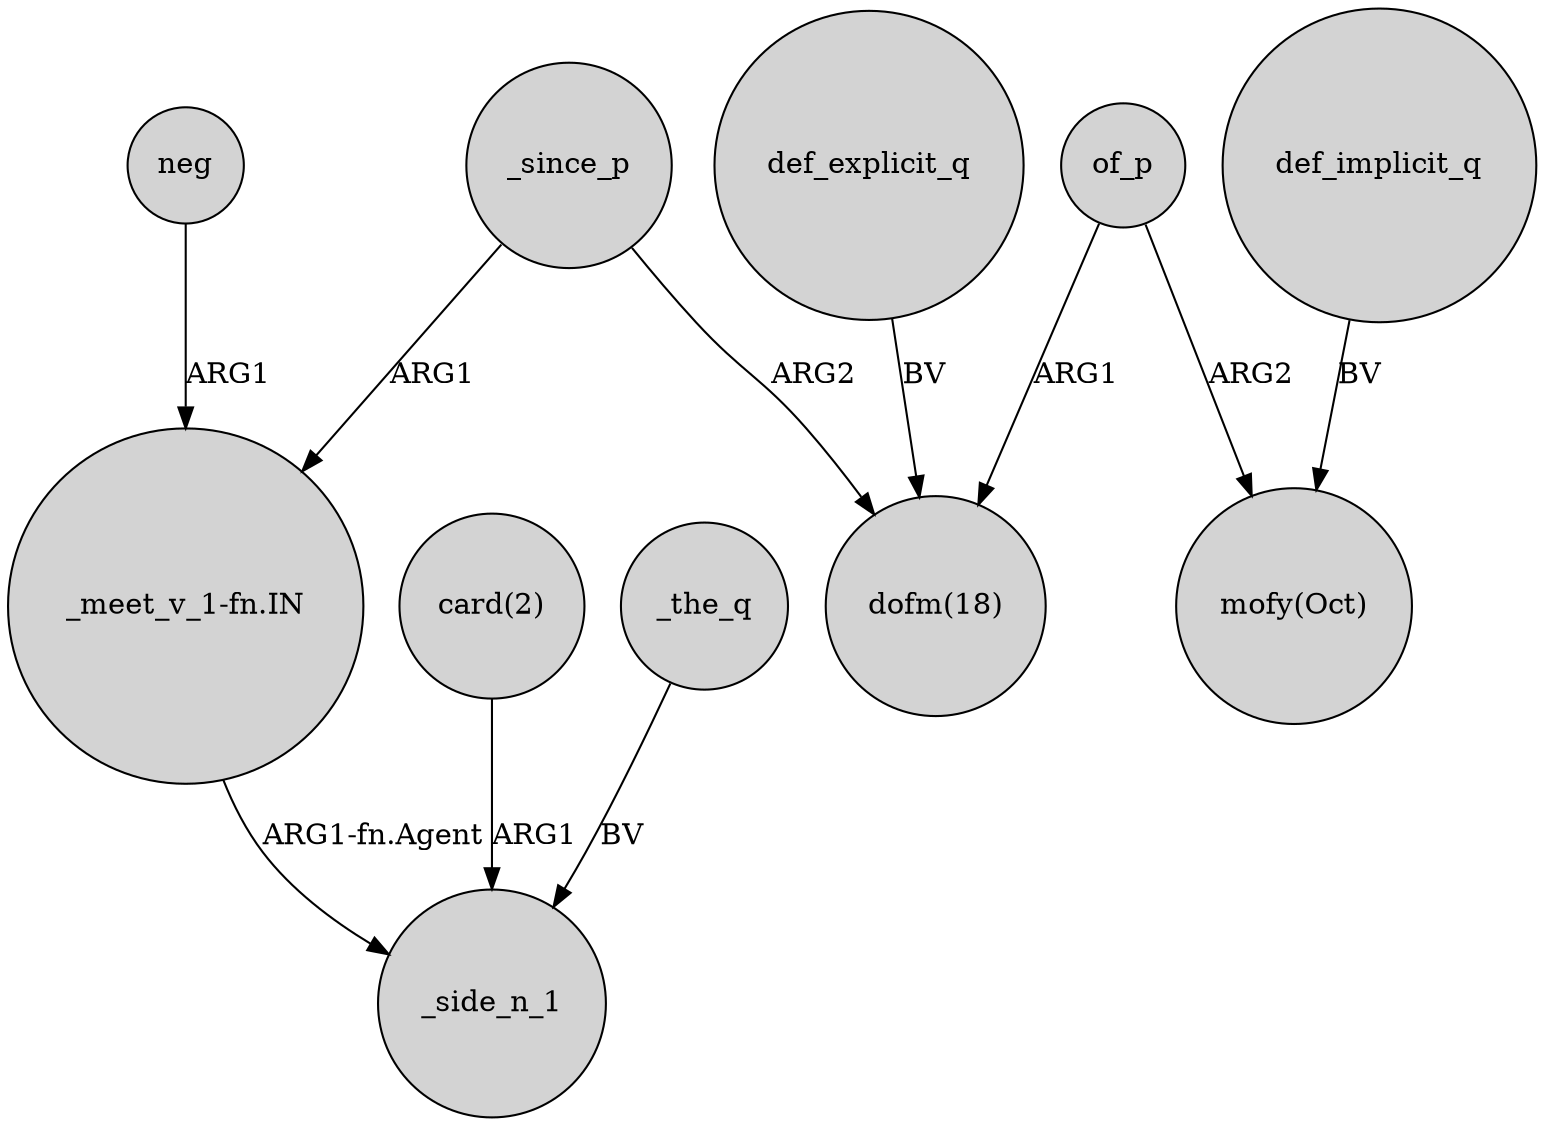 digraph {
	node [shape=circle style=filled]
	neg -> "_meet_v_1-fn.IN" [label=ARG1]
	"card(2)" -> _side_n_1 [label=ARG1]
	of_p -> "mofy(Oct)" [label=ARG2]
	_since_p -> "dofm(18)" [label=ARG2]
	_since_p -> "_meet_v_1-fn.IN" [label=ARG1]
	def_implicit_q -> "mofy(Oct)" [label=BV]
	def_explicit_q -> "dofm(18)" [label=BV]
	_the_q -> _side_n_1 [label=BV]
	"_meet_v_1-fn.IN" -> _side_n_1 [label="ARG1-fn.Agent"]
	of_p -> "dofm(18)" [label=ARG1]
}
